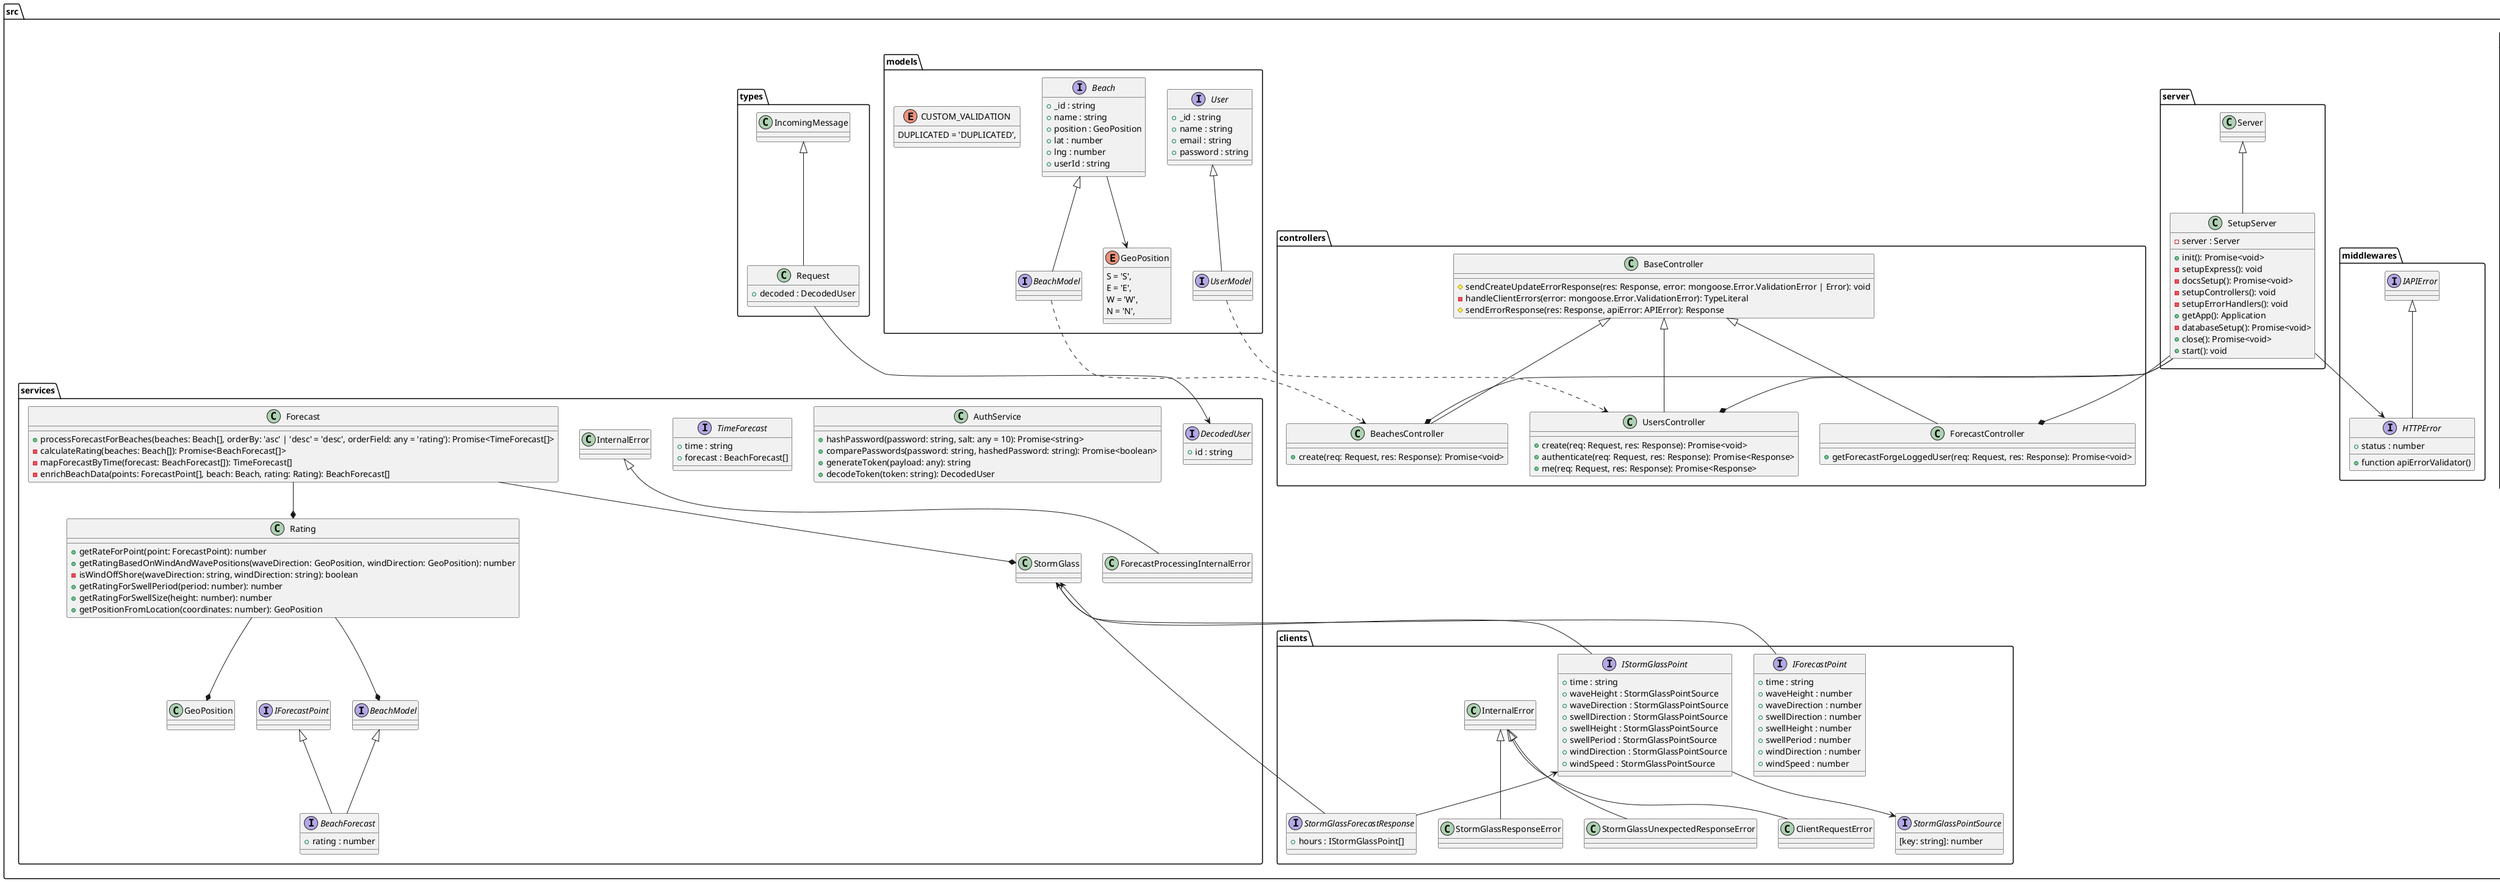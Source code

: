 @startuml class 

package src {


  package services {
    interface DecodedUser{
      +id : string
    }

    class AuthService{
      +hashPassword(password: string, salt: any = 10): Promise<string>
      +comparePasswords(password: string, hashedPassword: string): Promise<boolean>
      +generateToken(payload: any): string
      +decodeToken(token: string): DecodedUser
    }
      
    interface BeachForecast extends BeachModel, IForecastPoint{
      +rating : number
    }

    interface TimeForecast{
      +time : string
      +forecast : BeachForecast[]
    }

    class ForecastProcessingInternalError extends InternalError{

    }

    class Forecast{
      +processForecastForBeaches(beaches: Beach[], orderBy: 'asc' | 'desc' = 'desc', orderField: any = 'rating'): Promise<TimeForecast[]>
      -calculateRating(beaches: Beach[]): Promise<BeachForecast[]>
      -mapForecastByTime(forecast: BeachForecast[]): TimeForecast[]
      -enrichBeachData(points: ForecastPoint[], beach: Beach, rating: Rating): BeachForecast[]
    }

    Forecast --* StormGlass
    Forecast --* Rating

    class Rating{
      +getRateForPoint(point: ForecastPoint): number
      +getRatingBasedOnWindAndWavePositions(waveDirection: GeoPosition, windDirection: GeoPosition): number
      -isWindOffShore(waveDirection: string, windDirection: string): boolean
      +getRatingForSwellPeriod(period: number): number
      +getRatingForSwellSize(height: number): number
      +getPositionFromLocation(coordinates: number): GeoPosition
    }

    Rating --* BeachModel
    Rating --* GeoPosition

  }

  package utils {
    class CacheUtil{
      +set(key: string, value: T, ttl: any = 3600): boolean
      +get(key: string): T | undefined
      +clearAllCache(): void
    }

    interface RequestConfig extends AxiosRequestConfig{

    }

    class AxiosRequestConfig{

    }

    interface Response extends AxiosResponse{

    }

    class AxiosResponse{

    }

    class Request{
      +get(url: string, config: RequestConfig = {}): Promise<Response<T>>
      +isRequestError(error: AxiosError): boolean
    }

    Request --> RequestConfig
    Request --> Response

    class TimeUtil{
      +getUnixTimeForAFutureDay(days: number): number
    }

    package Errors {

      interface IAPIError{
        +message : string
        +code : number
        +codeAsString : string
        +description : string
        +documentation : string
      }

      interface IAPIErrorResponse extends IAPIError{
        +error : string
      }

      class ApiError{
        +format(error: APIError): IAPIErrorResponse
      }

      IAPIErrorResponse --> ApiError

      class InternalError {

      }

      class Error extends InternalError{

      }
    }
  }

  package clients {

    
    interface StormGlassPointSource{
      [key: string]: number
    }

    interface IStormGlassPoint{
      +time : string
      +waveHeight : StormGlassPointSource
      +waveDirection : StormGlassPointSource
      +swellDirection : StormGlassPointSource
      +swellHeight : StormGlassPointSource
      +swellPeriod : StormGlassPointSource
      +windDirection : StormGlassPointSource
      +windSpeed : StormGlassPointSource
    }

    interface StormGlassForecastResponse{
      +hours : IStormGlassPoint[]
    }

    interface IForecastPoint{
      +time : string
      +waveHeight : number
      +waveDirection : number
      +swellDirection : number
      +swellHeight : number
      +swellPeriod : number
      +windDirection : number
      +windSpeed : number
    }

    class StormGlassUnexpectedResponseError extends InternalError{

    }

    class ClientRequestError extends InternalError{

    }

    class StormGlassResponseError extends InternalError{

    }
    
    IStormGlassPoint --> StormGlassPointSource
    StormGlass <-- IForecastPoint
    StormGlass <-- IStormGlassPoint
    StormGlass <-- StormGlassForecastResponse
    IStormGlassPoint <-- StormGlassForecastResponse
  }

  package controllers {
    class BeachesController{
      +create(req: Request, res: Response): Promise<void>
    }

    class BaseController{

    }

    BaseController <|-- BeachesController

    class ForecastController{
      +getForecastForgeLoggedUser(req: Request, res: Response): Promise<void>
    }

    class BaseController{

    }

    BaseController <|-- ForecastController

    class BaseController{
      #sendCreateUpdateErrorResponse(res: Response, error: mongoose.Error.ValidationError | Error): void
      -handleClientErrors(error: mongoose.Error.ValidationError): TypeLiteral
      #sendErrorResponse(res: Response, apiError: APIError): Response
    }

    class UsersController{
      +create(req: Request, res: Response): Promise<void>
      +authenticate(req: Request, res: Response): Promise<Response>
      +me(req: Request, res: Response): Promise<Response>
    }

    class BaseController{

    }

    BaseController <|-- UsersController

  }

  package middlewares {
    interface HTTPError extends IAPIError{
      +status : number
      +function apiErrorValidator()
    }
  }

  package models {
    enum GeoPosition {
      S = 'S',
      E = 'E',
      W = 'W',
      N = 'N',
    }

    interface Beach{
      +_id : string
      +name : string
      +position : GeoPosition
      +lat : number
      +lng : number
      +userId : string
    }

    interface BeachModel extends Beach {

    }

    BeachModel ..> BeachesController
    Beach --> GeoPosition

    interface User{
      +_id : string
      +name : string
      +email : string
      +password : string
    }

    enum CUSTOM_VALIDATION {
      DUPLICATED = 'DUPLICATED',
    }

    interface UserModel extends User{

    }

    UserModel ..> UsersController
  }

  package server {
    class SetupServer extends Server{
      -server : Server
      +init(): Promise<void>
      -setupExpress(): void
      -docsSetup(): Promise<void>
      -setupControllers(): void
      -setupErrorHandlers(): void
      +getApp(): Application
      -databaseSetup(): Promise<void>
      +close(): Promise<void>
      +start(): void
    }

    SetupServer --> HTTPError
    SetupServer --* ForecastController
    SetupServer --* BeachesController
    SetupServer --* UsersController
  }

  package types {
    interface Request{
      +decoded : DecodedUser
    }

    class IncomingMessage{

    }

    class Request{

    }

    Request --> DecodedUser
    IncomingMessage <|-- Request
  }

  
}

@enduml